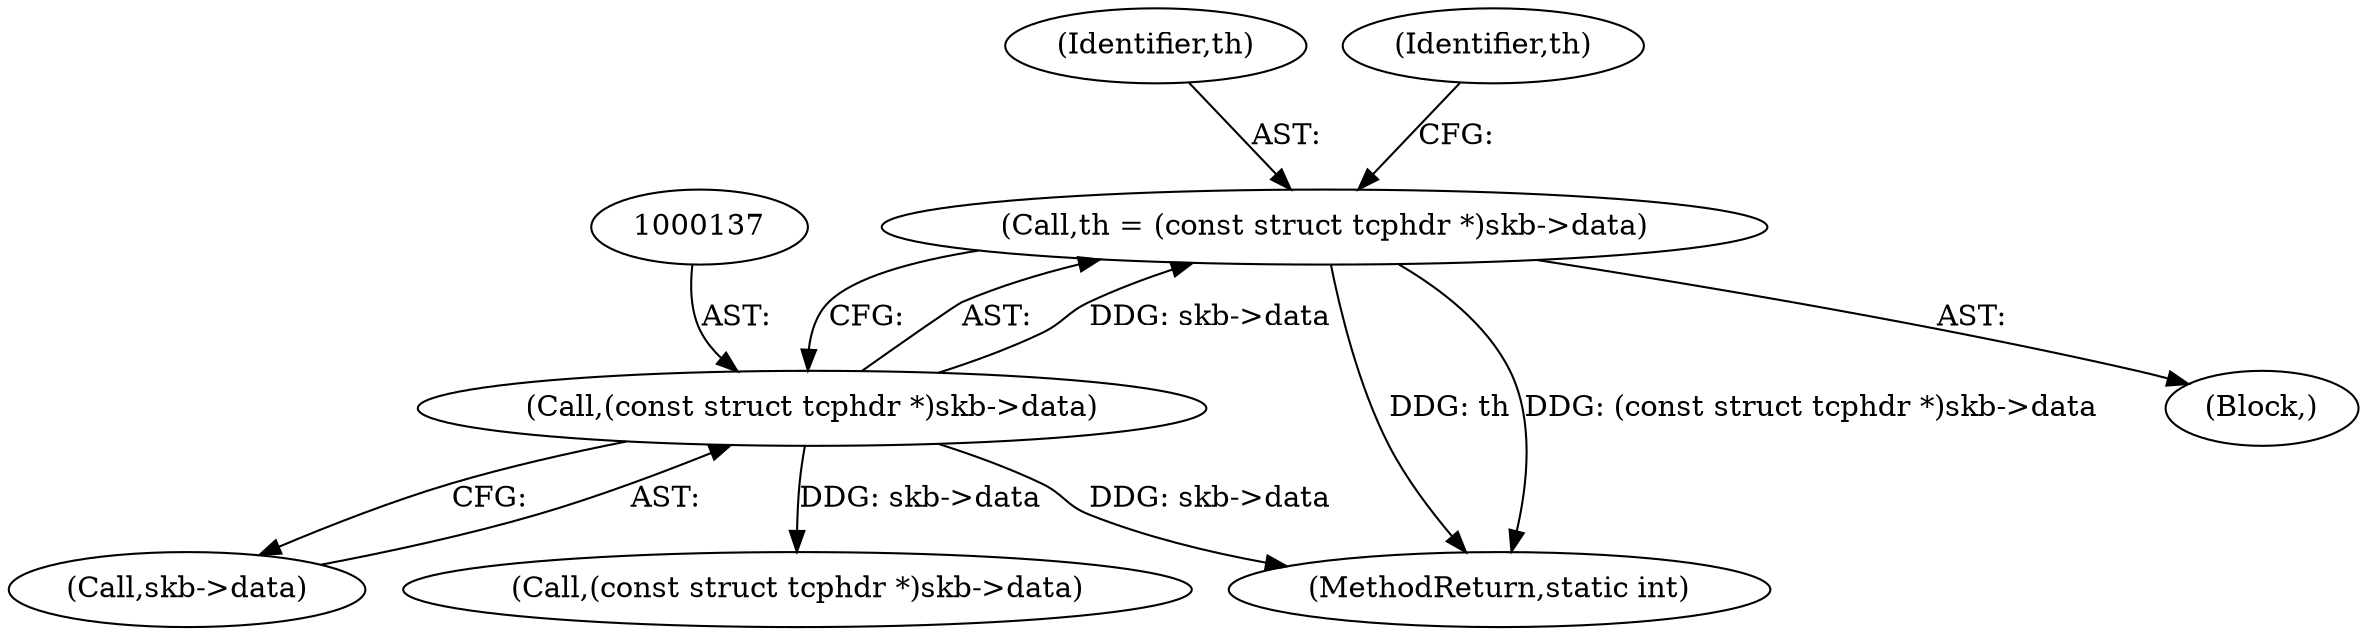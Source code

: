 digraph "0_linux_ac6e780070e30e4c35bd395acfe9191e6268bdd3_1@pointer" {
"1000134" [label="(Call,th = (const struct tcphdr *)skb->data)"];
"1000136" [label="(Call,(const struct tcphdr *)skb->data)"];
"1000554" [label="(MethodReturn,static int)"];
"1000136" [label="(Call,(const struct tcphdr *)skb->data)"];
"1000135" [label="(Identifier,th)"];
"1000134" [label="(Call,th = (const struct tcphdr *)skb->data)"];
"1000104" [label="(Block,)"];
"1000138" [label="(Call,skb->data)"];
"1000170" [label="(Call,(const struct tcphdr *)skb->data)"];
"1000145" [label="(Identifier,th)"];
"1000134" -> "1000104"  [label="AST: "];
"1000134" -> "1000136"  [label="CFG: "];
"1000135" -> "1000134"  [label="AST: "];
"1000136" -> "1000134"  [label="AST: "];
"1000145" -> "1000134"  [label="CFG: "];
"1000134" -> "1000554"  [label="DDG: th"];
"1000134" -> "1000554"  [label="DDG: (const struct tcphdr *)skb->data"];
"1000136" -> "1000134"  [label="DDG: skb->data"];
"1000136" -> "1000138"  [label="CFG: "];
"1000137" -> "1000136"  [label="AST: "];
"1000138" -> "1000136"  [label="AST: "];
"1000136" -> "1000554"  [label="DDG: skb->data"];
"1000136" -> "1000170"  [label="DDG: skb->data"];
}
